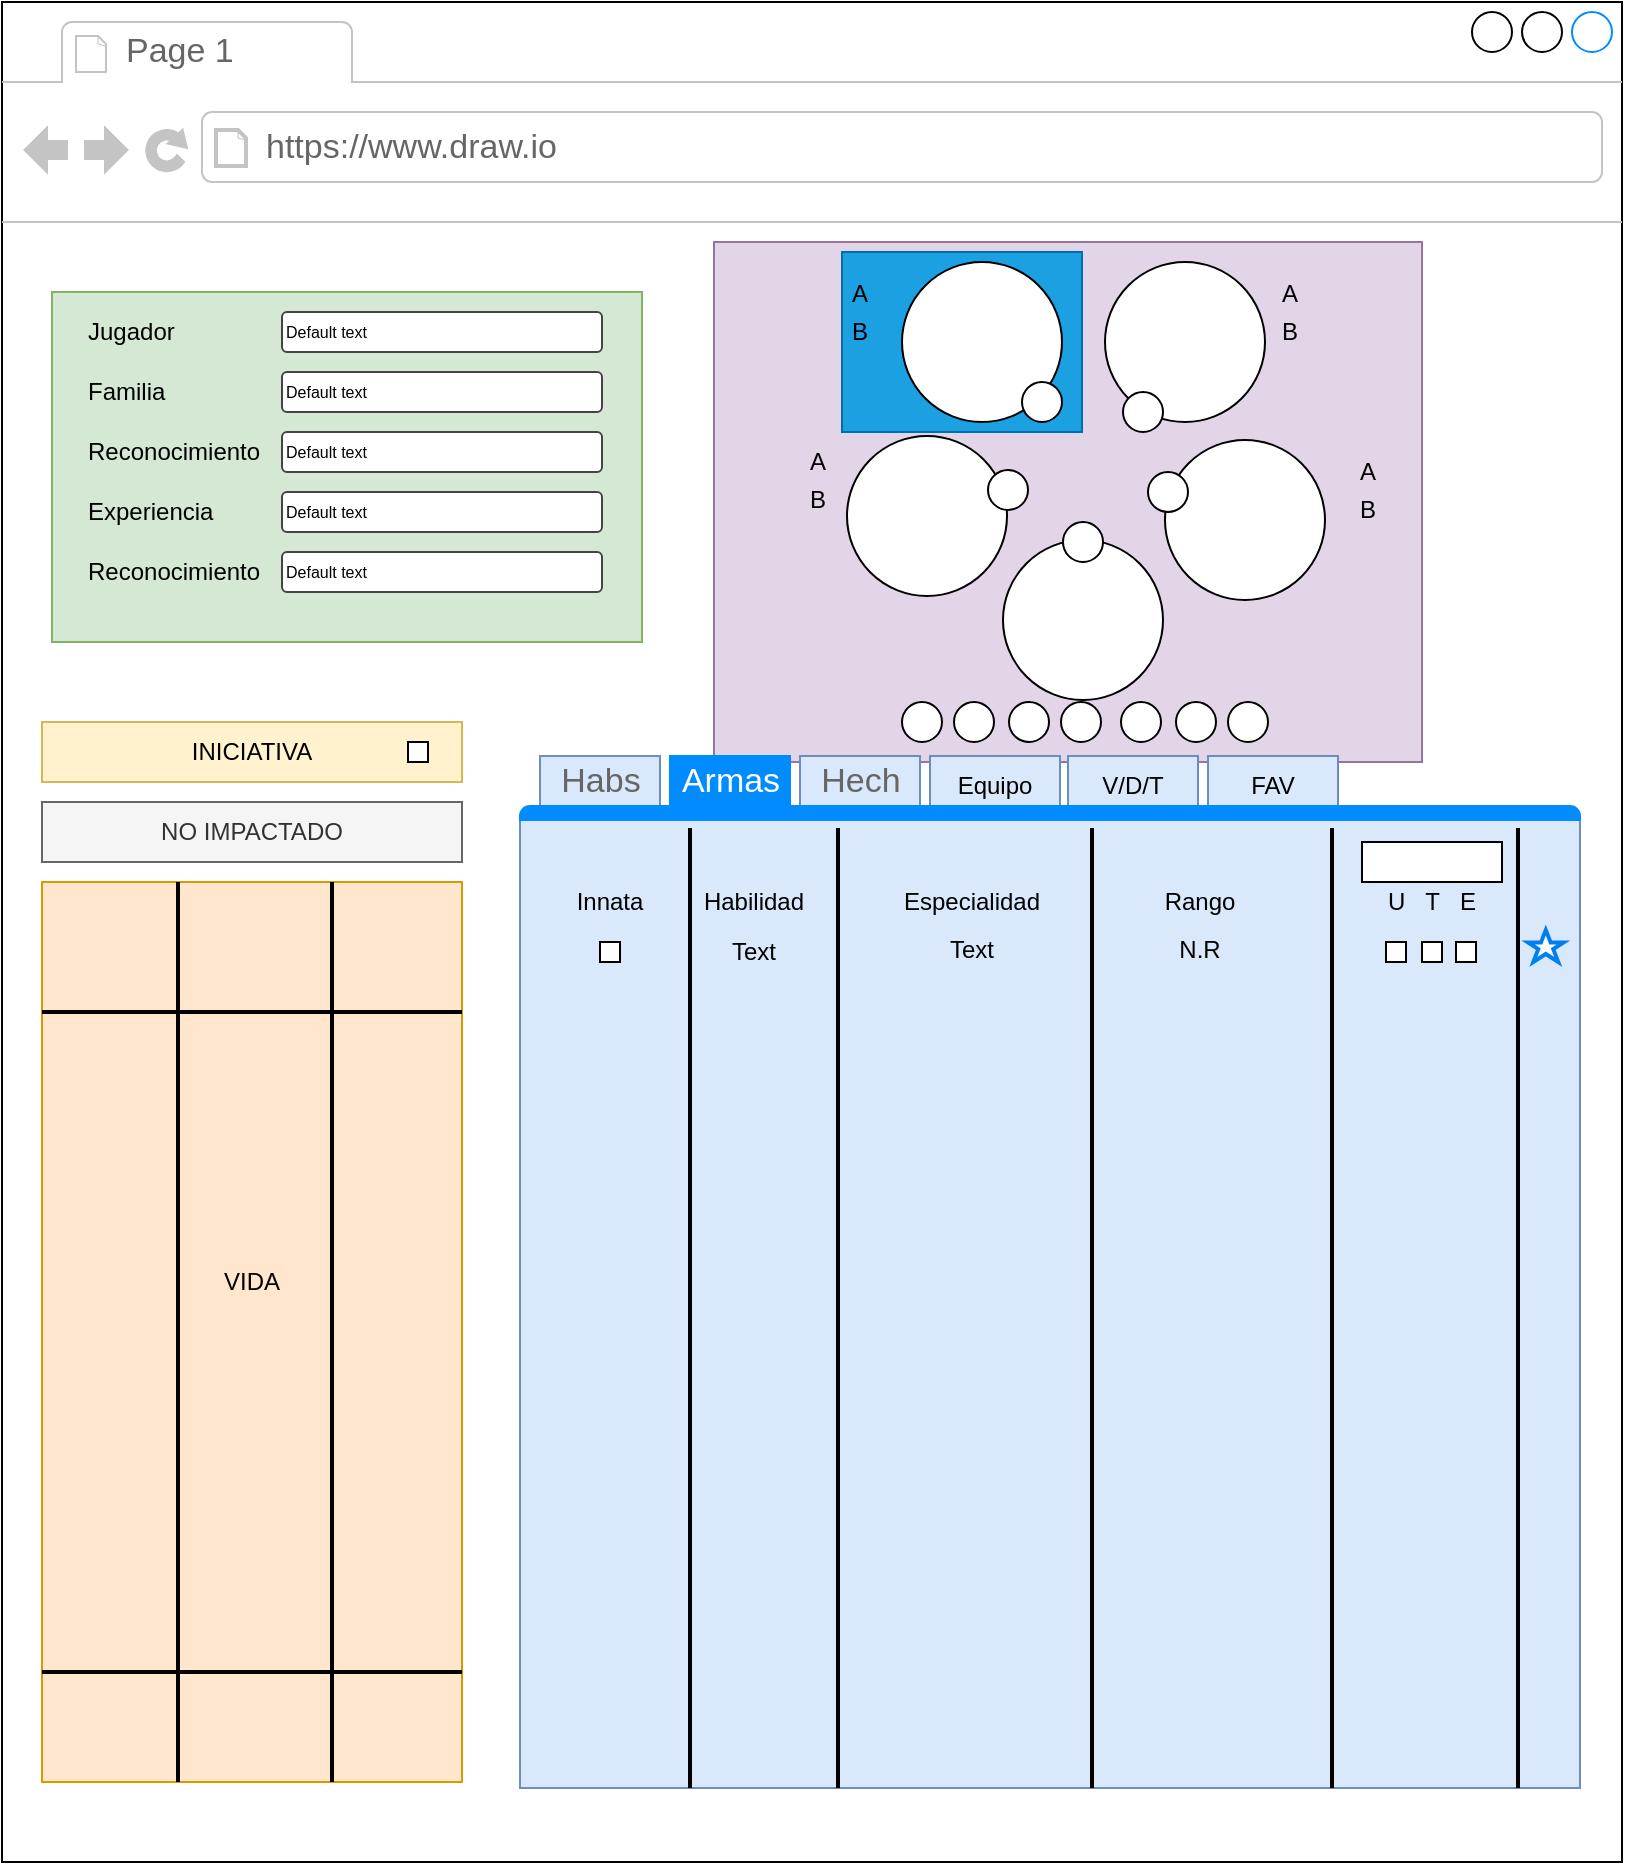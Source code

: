 <mxfile version="13.6.2" type="device"><diagram id="sSrMFqBkijcbQYVlCcbb" name="Page-1"><mxGraphModel dx="1408" dy="808" grid="1" gridSize="10" guides="1" tooltips="1" connect="1" arrows="1" fold="1" page="1" pageScale="1" pageWidth="827" pageHeight="1169" math="0" shadow="0"><root><mxCell id="0"/><mxCell id="1" parent="0"/><mxCell id="FQ42uH5kn61HANnkM7sb-1" value="" style="strokeWidth=1;shadow=0;dashed=0;align=left;html=1;shape=mxgraph.mockup.containers.browserWindow;rSize=0;strokeColor2=#008cff;strokeColor3=#c4c4c4;mainText=,;recursiveResize=0;" vertex="1" parent="1"><mxGeometry x="9" y="10" width="810" height="930" as="geometry"/></mxCell><mxCell id="FQ42uH5kn61HANnkM7sb-202" value="" style="rounded=0;whiteSpace=wrap;html=1;strokeColor=#9673a6;align=center;fillColor=#e1d5e7;" vertex="1" parent="FQ42uH5kn61HANnkM7sb-1"><mxGeometry x="356" y="120" width="354" height="260" as="geometry"/></mxCell><mxCell id="FQ42uH5kn61HANnkM7sb-208" value="" style="rounded=0;whiteSpace=wrap;html=1;strokeColor=#006EAF;align=center;fillColor=#1ba1e2;fontColor=#ffffff;" vertex="1" parent="FQ42uH5kn61HANnkM7sb-1"><mxGeometry x="420" y="125" width="120" height="90" as="geometry"/></mxCell><mxCell id="FQ42uH5kn61HANnkM7sb-201" value="" style="rounded=0;whiteSpace=wrap;html=1;strokeColor=#82b366;align=center;fillColor=#d5e8d4;" vertex="1" parent="FQ42uH5kn61HANnkM7sb-1"><mxGeometry x="25" y="145" width="295" height="175" as="geometry"/></mxCell><mxCell id="FQ42uH5kn61HANnkM7sb-197" value="FAV" style="rounded=0;whiteSpace=wrap;html=1;align=center;fillColor=#dae8fc;strokeColor=#6c8ebf;" vertex="1" parent="FQ42uH5kn61HANnkM7sb-1"><mxGeometry x="603" y="377" width="65" height="30" as="geometry"/></mxCell><mxCell id="FQ42uH5kn61HANnkM7sb-196" value="V/D/T" style="rounded=0;whiteSpace=wrap;html=1;align=center;fillColor=#dae8fc;strokeColor=#6c8ebf;" vertex="1" parent="FQ42uH5kn61HANnkM7sb-1"><mxGeometry x="533" y="377" width="65" height="30" as="geometry"/></mxCell><mxCell id="FQ42uH5kn61HANnkM7sb-107" value="" style="strokeWidth=1;shadow=0;dashed=0;align=center;html=1;shape=mxgraph.mockup.containers.marginRect2;rectMarginTop=32;strokeColor=#6c8ebf;fillColor=#dae8fc;" vertex="1" parent="FQ42uH5kn61HANnkM7sb-1"><mxGeometry x="259" y="377" width="530" height="516" as="geometry"/></mxCell><mxCell id="FQ42uH5kn61HANnkM7sb-195" value="Equipo" style="rounded=0;whiteSpace=wrap;html=1;align=center;fillColor=#dae8fc;strokeColor=#6c8ebf;" vertex="1" parent="FQ42uH5kn61HANnkM7sb-107"><mxGeometry x="205" width="65" height="30" as="geometry"/></mxCell><mxCell id="FQ42uH5kn61HANnkM7sb-108" value="Habs" style="strokeColor=inherit;fillColor=inherit;gradientColor=inherit;strokeWidth=1;shadow=0;dashed=0;align=center;html=1;shape=mxgraph.mockup.containers.rrect;rSize=0;fontSize=17;fontColor=#666666;gradientColor=none;" vertex="1" parent="FQ42uH5kn61HANnkM7sb-107"><mxGeometry width="60" height="25" relative="1" as="geometry"><mxPoint x="10" as="offset"/></mxGeometry></mxCell><mxCell id="FQ42uH5kn61HANnkM7sb-109" value="Armas" style="strokeWidth=1;shadow=0;dashed=0;align=center;html=1;shape=mxgraph.mockup.containers.rrect;rSize=0;fontSize=17;fontColor=#ffffff;strokeColor=#008cff;fillColor=#008cff;" vertex="1" parent="FQ42uH5kn61HANnkM7sb-107"><mxGeometry width="60" height="25" relative="1" as="geometry"><mxPoint x="75" as="offset"/></mxGeometry></mxCell><mxCell id="FQ42uH5kn61HANnkM7sb-110" value="Hech" style="strokeColor=inherit;fillColor=inherit;gradientColor=inherit;strokeWidth=1;shadow=0;dashed=0;align=center;html=1;shape=mxgraph.mockup.containers.rrect;rSize=0;fontSize=17;fontColor=#666666;gradientColor=none;" vertex="1" parent="FQ42uH5kn61HANnkM7sb-107"><mxGeometry width="60" height="25" relative="1" as="geometry"><mxPoint x="140" as="offset"/></mxGeometry></mxCell><mxCell id="FQ42uH5kn61HANnkM7sb-111" value="" style="strokeWidth=1;shadow=0;dashed=0;align=center;html=1;shape=mxgraph.mockup.containers.topButton;rSize=5;strokeColor=#008cff;fillColor=#008cff;gradientColor=none;resizeWidth=1;movable=0;deletable=1;" vertex="1" parent="FQ42uH5kn61HANnkM7sb-107"><mxGeometry width="530" height="7" relative="1" as="geometry"><mxPoint y="25" as="offset"/></mxGeometry></mxCell><mxCell id="FQ42uH5kn61HANnkM7sb-112" value="" style="line;strokeWidth=2;direction=south;html=1;align=left;" vertex="1" parent="FQ42uH5kn61HANnkM7sb-107"><mxGeometry x="494" y="36" width="10" height="480" as="geometry"/></mxCell><mxCell id="FQ42uH5kn61HANnkM7sb-113" value="" style="html=1;verticalLabelPosition=bottom;align=center;labelBackgroundColor=#ffffff;verticalAlign=top;strokeWidth=2;strokeColor=#0080F0;shadow=0;dashed=0;shape=mxgraph.ios7.icons.star;" vertex="1" parent="FQ42uH5kn61HANnkM7sb-107"><mxGeometry x="504" y="87" width="17.78" height="16" as="geometry"/></mxCell><mxCell id="FQ42uH5kn61HANnkM7sb-48" value="" style="line;strokeWidth=2;direction=south;html=1;align=left;" vertex="1" parent="FQ42uH5kn61HANnkM7sb-107"><mxGeometry x="154" y="36" width="10" height="480" as="geometry"/></mxCell><mxCell id="FQ42uH5kn61HANnkM7sb-50" value="" style="line;strokeWidth=2;direction=south;html=1;align=left;" vertex="1" parent="FQ42uH5kn61HANnkM7sb-107"><mxGeometry x="281" y="36" width="10" height="480" as="geometry"/></mxCell><mxCell id="FQ42uH5kn61HANnkM7sb-52" value="" style="line;strokeWidth=2;direction=south;html=1;align=left;" vertex="1" parent="FQ42uH5kn61HANnkM7sb-107"><mxGeometry x="401" y="36" width="10" height="480" as="geometry"/></mxCell><mxCell id="FQ42uH5kn61HANnkM7sb-105" value="" style="rounded=0;whiteSpace=wrap;html=1;align=left;" vertex="1" parent="FQ42uH5kn61HANnkM7sb-107"><mxGeometry x="421" y="43" width="70" height="20" as="geometry"/></mxCell><mxCell id="FQ42uH5kn61HANnkM7sb-114" value="" style="line;strokeWidth=2;direction=south;html=1;align=left;" vertex="1" parent="FQ42uH5kn61HANnkM7sb-107"><mxGeometry x="80" y="36" width="10" height="480" as="geometry"/></mxCell><mxCell id="FQ42uH5kn61HANnkM7sb-53" value="Innata" style="text;html=1;strokeColor=none;fillColor=none;align=center;verticalAlign=middle;whiteSpace=wrap;rounded=0;" vertex="1" parent="FQ42uH5kn61HANnkM7sb-107"><mxGeometry x="30" y="63" width="30" height="20" as="geometry"/></mxCell><mxCell id="FQ42uH5kn61HANnkM7sb-98" value="" style="rounded=0;whiteSpace=wrap;html=1;align=left;" vertex="1" parent="FQ42uH5kn61HANnkM7sb-107"><mxGeometry x="40" y="93" width="10" height="10" as="geometry"/></mxCell><mxCell id="FQ42uH5kn61HANnkM7sb-103" value="" style="rounded=0;whiteSpace=wrap;html=1;align=left;" vertex="1" parent="FQ42uH5kn61HANnkM7sb-107"><mxGeometry x="451" y="93" width="10" height="10" as="geometry"/></mxCell><mxCell id="FQ42uH5kn61HANnkM7sb-104" value="" style="rounded=0;whiteSpace=wrap;html=1;align=left;" vertex="1" parent="FQ42uH5kn61HANnkM7sb-107"><mxGeometry x="468" y="93" width="10" height="10" as="geometry"/></mxCell><mxCell id="FQ42uH5kn61HANnkM7sb-2" value="Page 1" style="strokeWidth=1;shadow=0;dashed=0;align=center;html=1;shape=mxgraph.mockup.containers.anchor;fontSize=17;fontColor=#666666;align=left;" vertex="1" parent="FQ42uH5kn61HANnkM7sb-1"><mxGeometry x="60" y="12" width="110" height="26" as="geometry"/></mxCell><mxCell id="FQ42uH5kn61HANnkM7sb-3" value="https://www.draw.io" style="strokeWidth=1;shadow=0;dashed=0;align=center;html=1;shape=mxgraph.mockup.containers.anchor;rSize=0;fontSize=17;fontColor=#666666;align=left;" vertex="1" parent="FQ42uH5kn61HANnkM7sb-1"><mxGeometry x="130" y="60" width="250" height="26" as="geometry"/></mxCell><mxCell id="FQ42uH5kn61HANnkM7sb-4" value="Jugador" style="text;html=1;strokeColor=none;fillColor=none;align=left;verticalAlign=middle;whiteSpace=wrap;rounded=0;" vertex="1" parent="FQ42uH5kn61HANnkM7sb-1"><mxGeometry x="41" y="150" width="99" height="30" as="geometry"/></mxCell><mxCell id="FQ42uH5kn61HANnkM7sb-5" value="Familia" style="text;html=1;strokeColor=none;fillColor=none;align=left;verticalAlign=middle;whiteSpace=wrap;rounded=0;" vertex="1" parent="FQ42uH5kn61HANnkM7sb-1"><mxGeometry x="41" y="180" width="99" height="30" as="geometry"/></mxCell><mxCell id="FQ42uH5kn61HANnkM7sb-7" value="Reconocimiento" style="text;html=1;strokeColor=none;fillColor=none;align=left;verticalAlign=middle;whiteSpace=wrap;rounded=0;" vertex="1" parent="FQ42uH5kn61HANnkM7sb-1"><mxGeometry x="41" y="210" width="99" height="30" as="geometry"/></mxCell><mxCell id="FQ42uH5kn61HANnkM7sb-8" value="Default text" style="strokeWidth=1;html=1;shadow=0;dashed=0;shape=mxgraph.ios.iTextInput;strokeColor=#444444;buttonText=;fontSize=8;whiteSpace=wrap;align=left;" vertex="1" parent="FQ42uH5kn61HANnkM7sb-1"><mxGeometry x="140" y="155" width="160" height="20" as="geometry"/></mxCell><mxCell id="FQ42uH5kn61HANnkM7sb-9" value="Default text" style="strokeWidth=1;html=1;shadow=0;dashed=0;shape=mxgraph.ios.iTextInput;strokeColor=#444444;buttonText=;fontSize=8;whiteSpace=wrap;align=left;" vertex="1" parent="FQ42uH5kn61HANnkM7sb-1"><mxGeometry x="140" y="185" width="160" height="20" as="geometry"/></mxCell><mxCell id="FQ42uH5kn61HANnkM7sb-10" value="Default text" style="strokeWidth=1;html=1;shadow=0;dashed=0;shape=mxgraph.ios.iTextInput;strokeColor=#444444;buttonText=;fontSize=8;whiteSpace=wrap;align=left;" vertex="1" parent="FQ42uH5kn61HANnkM7sb-1"><mxGeometry x="140" y="215" width="160" height="20" as="geometry"/></mxCell><mxCell id="FQ42uH5kn61HANnkM7sb-40" value="" style="group" vertex="1" connectable="0" parent="FQ42uH5kn61HANnkM7sb-1"><mxGeometry x="422.5" y="130" width="353.5" height="290" as="geometry"/></mxCell><mxCell id="FQ42uH5kn61HANnkM7sb-21" value="" style="group" vertex="1" connectable="0" parent="FQ42uH5kn61HANnkM7sb-40"><mxGeometry width="239" height="290" as="geometry"/></mxCell><mxCell id="FQ42uH5kn61HANnkM7sb-17" value="" style="ellipse;whiteSpace=wrap;html=1;aspect=fixed;align=left;" vertex="1" parent="FQ42uH5kn61HANnkM7sb-21"><mxGeometry x="129" width="80" height="80" as="geometry"/></mxCell><mxCell id="FQ42uH5kn61HANnkM7sb-18" value="" style="ellipse;whiteSpace=wrap;html=1;aspect=fixed;align=left;" vertex="1" parent="FQ42uH5kn61HANnkM7sb-21"><mxGeometry y="87" width="80" height="80" as="geometry"/></mxCell><mxCell id="FQ42uH5kn61HANnkM7sb-19" value="" style="ellipse;whiteSpace=wrap;html=1;aspect=fixed;align=left;" vertex="1" parent="FQ42uH5kn61HANnkM7sb-21"><mxGeometry x="159" y="89" width="80" height="80" as="geometry"/></mxCell><mxCell id="FQ42uH5kn61HANnkM7sb-20" value="" style="ellipse;whiteSpace=wrap;html=1;aspect=fixed;align=left;" vertex="1" parent="FQ42uH5kn61HANnkM7sb-21"><mxGeometry x="78" y="139" width="80" height="80" as="geometry"/></mxCell><mxCell id="FQ42uH5kn61HANnkM7sb-22" value="A" style="text;html=1;strokeColor=none;fillColor=none;align=left;verticalAlign=middle;whiteSpace=wrap;rounded=0;" vertex="1" parent="FQ42uH5kn61HANnkM7sb-21"><mxGeometry y="1" width="99" height="30" as="geometry"/></mxCell><mxCell id="FQ42uH5kn61HANnkM7sb-23" value="B" style="text;html=1;strokeColor=none;fillColor=none;align=left;verticalAlign=middle;whiteSpace=wrap;rounded=0;" vertex="1" parent="FQ42uH5kn61HANnkM7sb-21"><mxGeometry y="20" width="99" height="30" as="geometry"/></mxCell><mxCell id="FQ42uH5kn61HANnkM7sb-25" value="A" style="text;html=1;strokeColor=none;fillColor=none;align=left;verticalAlign=middle;whiteSpace=wrap;rounded=0;" vertex="1" parent="FQ42uH5kn61HANnkM7sb-21"><mxGeometry x="-21" y="85" width="99" height="30" as="geometry"/></mxCell><mxCell id="FQ42uH5kn61HANnkM7sb-24" value="B" style="text;html=1;strokeColor=none;fillColor=none;align=left;verticalAlign=middle;whiteSpace=wrap;rounded=0;" vertex="1" parent="FQ42uH5kn61HANnkM7sb-21"><mxGeometry x="-21" y="104" width="99" height="30" as="geometry"/></mxCell><mxCell id="FQ42uH5kn61HANnkM7sb-30" value="" style="ellipse;whiteSpace=wrap;html=1;aspect=fixed;align=left;" vertex="1" parent="FQ42uH5kn61HANnkM7sb-21"><mxGeometry x="27.5" y="220" width="20" height="20" as="geometry"/></mxCell><mxCell id="FQ42uH5kn61HANnkM7sb-32" value="" style="ellipse;whiteSpace=wrap;html=1;aspect=fixed;align=left;" vertex="1" parent="FQ42uH5kn61HANnkM7sb-21"><mxGeometry x="81" y="220" width="20" height="20" as="geometry"/></mxCell><mxCell id="FQ42uH5kn61HANnkM7sb-33" value="" style="ellipse;whiteSpace=wrap;html=1;aspect=fixed;align=left;" vertex="1" parent="FQ42uH5kn61HANnkM7sb-21"><mxGeometry x="107" y="220" width="20" height="20" as="geometry"/></mxCell><mxCell id="FQ42uH5kn61HANnkM7sb-203" value="" style="ellipse;whiteSpace=wrap;html=1;aspect=fixed;align=left;direction=south;" vertex="1" parent="FQ42uH5kn61HANnkM7sb-21"><mxGeometry x="108" y="130" width="20" height="20" as="geometry"/></mxCell><mxCell id="FQ42uH5kn61HANnkM7sb-204" value="" style="ellipse;whiteSpace=wrap;html=1;aspect=fixed;align=left;direction=south;" vertex="1" parent="FQ42uH5kn61HANnkM7sb-21"><mxGeometry x="70.5" y="104" width="20" height="20" as="geometry"/></mxCell><mxCell id="FQ42uH5kn61HANnkM7sb-207" value="" style="ellipse;whiteSpace=wrap;html=1;aspect=fixed;align=left;direction=south;" vertex="1" parent="FQ42uH5kn61HANnkM7sb-21"><mxGeometry x="138" y="65" width="20" height="20" as="geometry"/></mxCell><mxCell id="FQ42uH5kn61HANnkM7sb-26" value="B" style="text;html=1;strokeColor=none;fillColor=none;align=left;verticalAlign=middle;whiteSpace=wrap;rounded=0;" vertex="1" parent="FQ42uH5kn61HANnkM7sb-40"><mxGeometry x="254.5" y="109" width="99" height="30" as="geometry"/></mxCell><mxCell id="FQ42uH5kn61HANnkM7sb-27" value="A" style="text;html=1;strokeColor=none;fillColor=none;align=left;verticalAlign=middle;whiteSpace=wrap;rounded=0;" vertex="1" parent="FQ42uH5kn61HANnkM7sb-40"><mxGeometry x="254.5" y="90" width="99" height="30" as="geometry"/></mxCell><mxCell id="FQ42uH5kn61HANnkM7sb-28" value="B" style="text;html=1;strokeColor=none;fillColor=none;align=left;verticalAlign=middle;whiteSpace=wrap;rounded=0;" vertex="1" parent="FQ42uH5kn61HANnkM7sb-40"><mxGeometry x="215.5" y="20" width="99" height="30" as="geometry"/></mxCell><mxCell id="FQ42uH5kn61HANnkM7sb-29" value="A" style="text;html=1;strokeColor=none;fillColor=none;align=left;verticalAlign=middle;whiteSpace=wrap;rounded=0;" vertex="1" parent="FQ42uH5kn61HANnkM7sb-40"><mxGeometry x="215.5" y="1" width="99" height="30" as="geometry"/></mxCell><mxCell id="FQ42uH5kn61HANnkM7sb-31" value="" style="ellipse;whiteSpace=wrap;html=1;aspect=fixed;align=left;" vertex="1" parent="FQ42uH5kn61HANnkM7sb-40"><mxGeometry x="53.5" y="220" width="20" height="20" as="geometry"/></mxCell><mxCell id="FQ42uH5kn61HANnkM7sb-36" value="" style="ellipse;whiteSpace=wrap;html=1;aspect=fixed;align=left;direction=south;" vertex="1" parent="FQ42uH5kn61HANnkM7sb-40"><mxGeometry x="137" y="220" width="20" height="20" as="geometry"/></mxCell><mxCell id="FQ42uH5kn61HANnkM7sb-34" value="" style="ellipse;whiteSpace=wrap;html=1;aspect=fixed;align=left;direction=south;" vertex="1" parent="FQ42uH5kn61HANnkM7sb-40"><mxGeometry x="164.5" y="220" width="20" height="20" as="geometry"/></mxCell><mxCell id="FQ42uH5kn61HANnkM7sb-35" value="" style="ellipse;whiteSpace=wrap;html=1;aspect=fixed;align=left;direction=south;" vertex="1" parent="FQ42uH5kn61HANnkM7sb-40"><mxGeometry x="190.5" y="220" width="20" height="20" as="geometry"/></mxCell><mxCell id="FQ42uH5kn61HANnkM7sb-16" value="" style="ellipse;whiteSpace=wrap;html=1;aspect=fixed;align=left;" vertex="1" parent="FQ42uH5kn61HANnkM7sb-1"><mxGeometry x="450" y="130" width="80" height="80" as="geometry"/></mxCell><mxCell id="FQ42uH5kn61HANnkM7sb-42" value="Experiencia" style="text;html=1;strokeColor=none;fillColor=none;align=left;verticalAlign=middle;whiteSpace=wrap;rounded=0;" vertex="1" parent="FQ42uH5kn61HANnkM7sb-1"><mxGeometry x="41" y="240" width="99" height="30" as="geometry"/></mxCell><mxCell id="FQ42uH5kn61HANnkM7sb-43" value="Reconocimiento" style="text;html=1;strokeColor=none;fillColor=none;align=left;verticalAlign=middle;whiteSpace=wrap;rounded=0;" vertex="1" parent="FQ42uH5kn61HANnkM7sb-1"><mxGeometry x="41" y="270" width="99" height="30" as="geometry"/></mxCell><mxCell id="FQ42uH5kn61HANnkM7sb-44" value="Default text" style="strokeWidth=1;html=1;shadow=0;dashed=0;shape=mxgraph.ios.iTextInput;strokeColor=#444444;buttonText=;fontSize=8;whiteSpace=wrap;align=left;" vertex="1" parent="FQ42uH5kn61HANnkM7sb-1"><mxGeometry x="140" y="245" width="160" height="20" as="geometry"/></mxCell><mxCell id="FQ42uH5kn61HANnkM7sb-45" value="Default text" style="strokeWidth=1;html=1;shadow=0;dashed=0;shape=mxgraph.ios.iTextInput;strokeColor=#444444;buttonText=;fontSize=8;whiteSpace=wrap;align=left;" vertex="1" parent="FQ42uH5kn61HANnkM7sb-1"><mxGeometry x="140" y="275" width="160" height="20" as="geometry"/></mxCell><mxCell id="FQ42uH5kn61HANnkM7sb-47" value="Habilidad" style="text;html=1;strokeColor=none;fillColor=none;align=center;verticalAlign=middle;whiteSpace=wrap;rounded=0;" vertex="1" parent="FQ42uH5kn61HANnkM7sb-1"><mxGeometry x="341" y="440" width="70" height="20" as="geometry"/></mxCell><mxCell id="FQ42uH5kn61HANnkM7sb-49" value="Especialidad" style="text;html=1;strokeColor=none;fillColor=none;align=center;verticalAlign=middle;whiteSpace=wrap;rounded=0;" vertex="1" parent="FQ42uH5kn61HANnkM7sb-1"><mxGeometry x="450" y="440" width="70" height="20" as="geometry"/></mxCell><mxCell id="FQ42uH5kn61HANnkM7sb-51" value="Rango" style="text;html=1;strokeColor=none;fillColor=none;align=center;verticalAlign=middle;whiteSpace=wrap;rounded=0;" vertex="1" parent="FQ42uH5kn61HANnkM7sb-1"><mxGeometry x="564.25" y="440" width="70" height="20" as="geometry"/></mxCell><mxCell id="FQ42uH5kn61HANnkM7sb-97" value="U&amp;nbsp; &amp;nbsp;T&amp;nbsp; &amp;nbsp;E" style="text;html=1;strokeColor=none;fillColor=none;align=center;verticalAlign=middle;whiteSpace=wrap;rounded=0;" vertex="1" parent="FQ42uH5kn61HANnkM7sb-1"><mxGeometry x="680" y="440" width="70" height="20" as="geometry"/></mxCell><mxCell id="FQ42uH5kn61HANnkM7sb-99" value="Text" style="text;html=1;strokeColor=none;fillColor=none;align=center;verticalAlign=middle;whiteSpace=wrap;rounded=0;" vertex="1" parent="FQ42uH5kn61HANnkM7sb-1"><mxGeometry x="356" y="465" width="40" height="20" as="geometry"/></mxCell><mxCell id="FQ42uH5kn61HANnkM7sb-100" value="Text" style="text;html=1;strokeColor=none;fillColor=none;align=center;verticalAlign=middle;whiteSpace=wrap;rounded=0;" vertex="1" parent="FQ42uH5kn61HANnkM7sb-1"><mxGeometry x="465" y="464" width="40" height="20" as="geometry"/></mxCell><mxCell id="FQ42uH5kn61HANnkM7sb-101" value="N.R&lt;span style=&quot;color: rgba(0 , 0 , 0 , 0) ; font-family: monospace ; font-size: 0px&quot;&gt;%3CmxGraphModel%3E%3Croot%3E%3CmxCell%20id%3D%220%22%2F%3E%3CmxCell%20id%3D%221%22%20parent%3D%220%22%2F%3E%3CmxCell%20id%3D%222%22%20value%3D%22Text%22%20style%3D%22text%3Bhtml%3D1%3BstrokeColor%3Dnone%3BfillColor%3Dnone%3Balign%3Dcenter%3BverticalAlign%3Dmiddle%3BwhiteSpace%3Dwrap%3Brounded%3D0%3B%22%20vertex%3D%221%22%20parent%3D%221%22%3E%3CmxGeometry%20x%3D%22357%22%20y%3D%22465%22%20width%3D%2240%22%20height%3D%2220%22%20as%3D%22geometry%22%2F%3E%3C%2FmxCell%3E%3C%2Froot%3E%3C%2FmxGraphModel%3E&lt;/span&gt;" style="text;html=1;strokeColor=none;fillColor=none;align=center;verticalAlign=middle;whiteSpace=wrap;rounded=0;" vertex="1" parent="FQ42uH5kn61HANnkM7sb-1"><mxGeometry x="579.25" y="464" width="40" height="20" as="geometry"/></mxCell><mxCell id="FQ42uH5kn61HANnkM7sb-102" value="" style="rounded=0;whiteSpace=wrap;html=1;align=left;" vertex="1" parent="FQ42uH5kn61HANnkM7sb-1"><mxGeometry x="692" y="470" width="10" height="10" as="geometry"/></mxCell><mxCell id="FQ42uH5kn61HANnkM7sb-194" value="" style="group;fillColor=#ffe6cc;strokeColor=#d79b00;" vertex="1" connectable="0" parent="FQ42uH5kn61HANnkM7sb-1"><mxGeometry x="20" y="440" width="210" height="450" as="geometry"/></mxCell><mxCell id="FQ42uH5kn61HANnkM7sb-123" value="" style="rounded=0;whiteSpace=wrap;html=1;align=left;fillColor=#ffe6cc;strokeColor=#d79b00;" vertex="1" parent="FQ42uH5kn61HANnkM7sb-194"><mxGeometry width="210" height="450" as="geometry"/></mxCell><mxCell id="FQ42uH5kn61HANnkM7sb-124" value="" style="line;strokeWidth=2;direction=south;html=1;align=left;" vertex="1" parent="FQ42uH5kn61HANnkM7sb-194"><mxGeometry x="63" width="10" height="450" as="geometry"/></mxCell><mxCell id="FQ42uH5kn61HANnkM7sb-125" value="" style="line;strokeWidth=2;direction=south;html=1;align=left;" vertex="1" parent="FQ42uH5kn61HANnkM7sb-194"><mxGeometry x="140" width="10" height="450" as="geometry"/></mxCell><mxCell id="FQ42uH5kn61HANnkM7sb-126" value="" style="line;strokeWidth=2;html=1;align=left;" vertex="1" parent="FQ42uH5kn61HANnkM7sb-194"><mxGeometry y="60" width="210" height="10" as="geometry"/></mxCell><mxCell id="FQ42uH5kn61HANnkM7sb-127" value="" style="line;strokeWidth=2;html=1;align=left;" vertex="1" parent="FQ42uH5kn61HANnkM7sb-194"><mxGeometry y="390" width="210" height="10" as="geometry"/></mxCell><mxCell id="FQ42uH5kn61HANnkM7sb-128" value="VIDA" style="text;html=1;strokeColor=none;fillColor=none;align=center;verticalAlign=middle;whiteSpace=wrap;rounded=0;" vertex="1" parent="FQ42uH5kn61HANnkM7sb-194"><mxGeometry x="85" y="190" width="40" height="20" as="geometry"/></mxCell><mxCell id="FQ42uH5kn61HANnkM7sb-198" value="NO IMPACTADO" style="rounded=0;whiteSpace=wrap;html=1;align=center;fillColor=#f5f5f5;strokeColor=#666666;fontColor=#333333;" vertex="1" parent="FQ42uH5kn61HANnkM7sb-1"><mxGeometry x="20" y="400" width="210" height="30" as="geometry"/></mxCell><mxCell id="FQ42uH5kn61HANnkM7sb-199" value="INICIATIVA" style="rounded=0;whiteSpace=wrap;html=1;align=center;fillColor=#fff2cc;strokeColor=#d6b656;" vertex="1" parent="FQ42uH5kn61HANnkM7sb-1"><mxGeometry x="20" y="360" width="210" height="30" as="geometry"/></mxCell><mxCell id="FQ42uH5kn61HANnkM7sb-200" value="" style="rounded=0;whiteSpace=wrap;html=1;align=left;" vertex="1" parent="FQ42uH5kn61HANnkM7sb-1"><mxGeometry x="203" y="370" width="10" height="10" as="geometry"/></mxCell><mxCell id="FQ42uH5kn61HANnkM7sb-205" value="" style="ellipse;whiteSpace=wrap;html=1;aspect=fixed;align=left;direction=south;" vertex="1" parent="FQ42uH5kn61HANnkM7sb-1"><mxGeometry x="573" y="235" width="20" height="20" as="geometry"/></mxCell><mxCell id="FQ42uH5kn61HANnkM7sb-206" value="" style="ellipse;whiteSpace=wrap;html=1;aspect=fixed;align=left;direction=south;" vertex="1" parent="FQ42uH5kn61HANnkM7sb-1"><mxGeometry x="510" y="190" width="20" height="20" as="geometry"/></mxCell></root></mxGraphModel></diagram></mxfile>